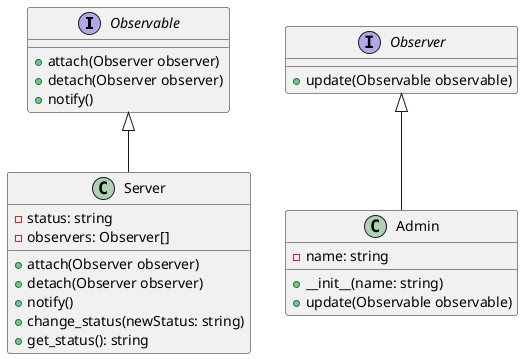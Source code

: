 @startuml

interface Observable {
    +attach(Observer observer)
    +detach(Observer observer)
    +notify()
}

interface Observer {
    +update(Observable observable)
}

class Server {
    -status: string
    -observers: Observer[]
    +attach(Observer observer)
    +detach(Observer observer)
    +notify()
    +change_status(newStatus: string)
    +get_status(): string
}

class Admin {
    -name: string
    +__init__(name: string)
    +update(Observable observable)
}

Observable <|-- Server
Observer <|-- Admin

@enduml